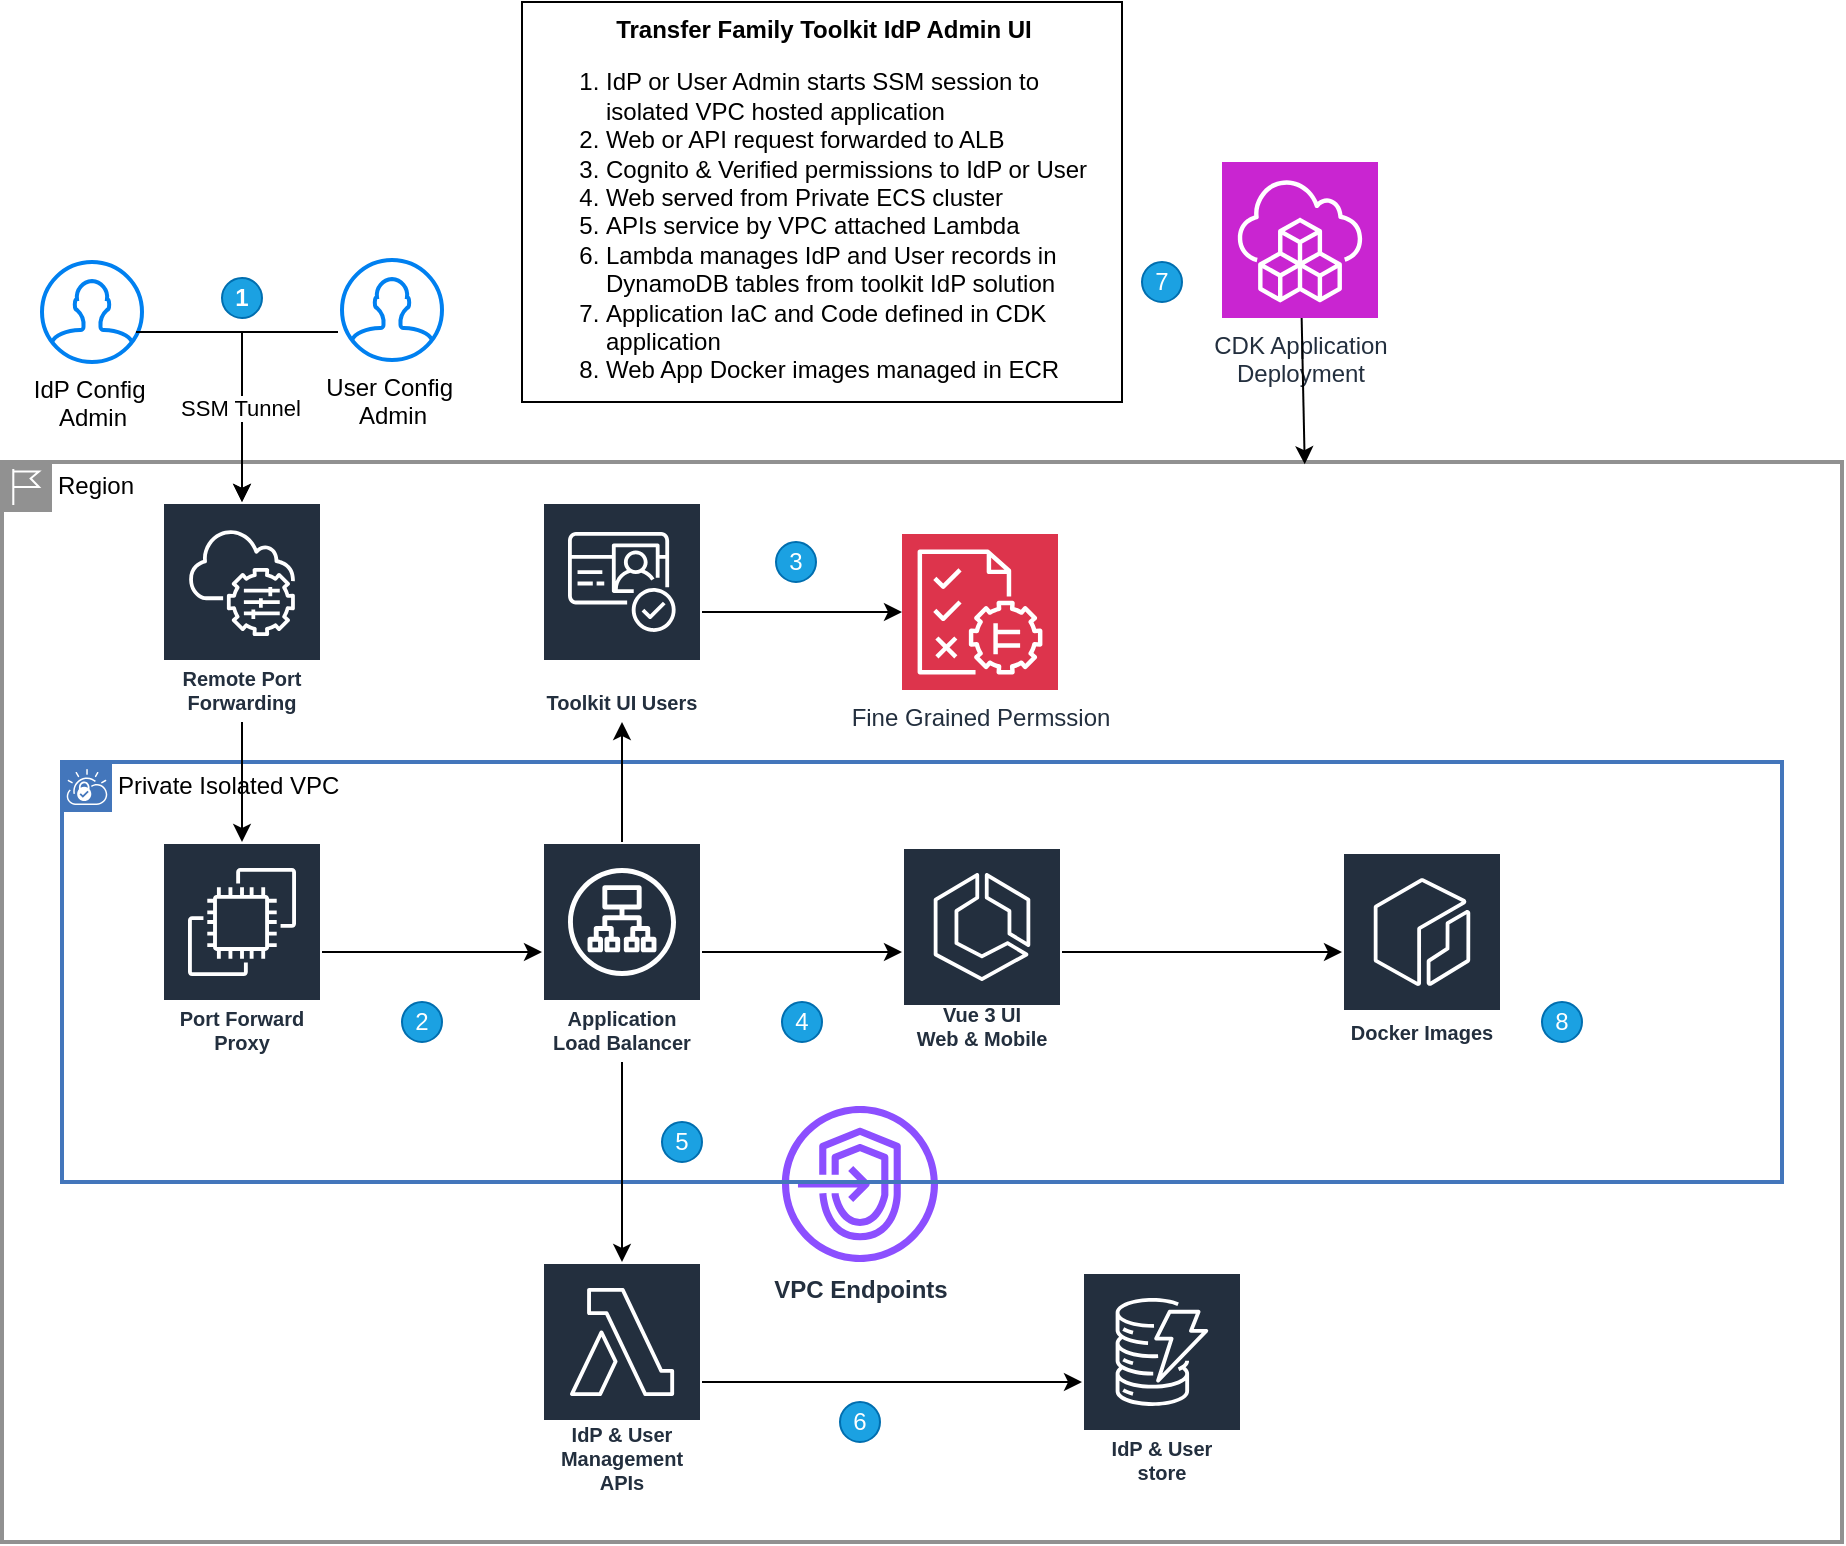 <mxfile version="25.0.2">
  <diagram name="Page-1" id="47QKecpFOoc9ZIiDRYx1">
    <mxGraphModel dx="1804" dy="1693" grid="1" gridSize="10" guides="1" tooltips="1" connect="1" arrows="1" fold="1" page="1" pageScale="1" pageWidth="850" pageHeight="1100" math="0" shadow="0">
      <root>
        <mxCell id="0" />
        <mxCell id="1" parent="0" />
        <mxCell id="RRX_TgVdpecDcxbN7_SD-1" value="Region" style="shape=mxgraph.ibm.box;prType=region;fontStyle=0;verticalAlign=top;align=left;spacingLeft=32;spacingTop=4;fillColor=none;rounded=0;whiteSpace=wrap;html=1;strokeColor=#919191;strokeWidth=2;dashed=0;container=1;spacing=-4;collapsible=0;expand=0;recursiveResize=0;" parent="1" vertex="1">
          <mxGeometry x="-200" y="10" width="920" height="540" as="geometry" />
        </mxCell>
        <mxCell id="RRX_TgVdpecDcxbN7_SD-7" value="IdP &amp;amp; User Management APIs" style="sketch=0;outlineConnect=0;fontColor=#232F3E;gradientColor=none;strokeColor=#ffffff;fillColor=#232F3E;dashed=0;verticalLabelPosition=middle;verticalAlign=bottom;align=center;html=1;whiteSpace=wrap;fontSize=10;fontStyle=1;spacing=3;shape=mxgraph.aws4.productIcon;prIcon=mxgraph.aws4.lambda;" parent="RRX_TgVdpecDcxbN7_SD-1" vertex="1">
          <mxGeometry x="270" y="400" width="80" height="120" as="geometry" />
        </mxCell>
        <mxCell id="RRX_TgVdpecDcxbN7_SD-8" value="IdP &amp;amp; User store" style="sketch=0;outlineConnect=0;fontColor=#232F3E;gradientColor=none;strokeColor=#ffffff;fillColor=#232F3E;dashed=0;verticalLabelPosition=middle;verticalAlign=bottom;align=center;html=1;whiteSpace=wrap;fontSize=10;fontStyle=1;spacing=3;shape=mxgraph.aws4.productIcon;prIcon=mxgraph.aws4.dynamodb;" parent="RRX_TgVdpecDcxbN7_SD-1" vertex="1">
          <mxGeometry x="540" y="405" width="80" height="110" as="geometry" />
        </mxCell>
        <mxCell id="RRX_TgVdpecDcxbN7_SD-12" value="" style="endArrow=classic;html=1;rounded=0;" parent="RRX_TgVdpecDcxbN7_SD-1" source="RRX_TgVdpecDcxbN7_SD-7" target="RRX_TgVdpecDcxbN7_SD-8" edge="1">
          <mxGeometry width="50" height="50" relative="1" as="geometry">
            <mxPoint x="650" y="300" as="sourcePoint" />
            <mxPoint x="700" y="250" as="targetPoint" />
          </mxGeometry>
        </mxCell>
        <mxCell id="RRX_TgVdpecDcxbN7_SD-16" value="Remote Port Forwarding" style="sketch=0;outlineConnect=0;fontColor=#232F3E;gradientColor=none;strokeColor=#ffffff;fillColor=#232F3E;dashed=0;verticalLabelPosition=middle;verticalAlign=bottom;align=center;html=1;whiteSpace=wrap;fontSize=10;fontStyle=1;spacing=3;shape=mxgraph.aws4.productIcon;prIcon=mxgraph.aws4.systems_manager;" parent="RRX_TgVdpecDcxbN7_SD-1" vertex="1">
          <mxGeometry x="80" y="20" width="80" height="110" as="geometry" />
        </mxCell>
        <mxCell id="RRX_TgVdpecDcxbN7_SD-24" value="Toolkit UI Users" style="sketch=0;outlineConnect=0;fontColor=#232F3E;gradientColor=none;strokeColor=#ffffff;fillColor=#232F3E;dashed=0;verticalLabelPosition=middle;verticalAlign=bottom;align=center;html=1;whiteSpace=wrap;fontSize=10;fontStyle=1;spacing=3;shape=mxgraph.aws4.productIcon;prIcon=mxgraph.aws4.cognito;" parent="RRX_TgVdpecDcxbN7_SD-1" vertex="1">
          <mxGeometry x="270" y="20" width="80" height="110" as="geometry" />
        </mxCell>
        <mxCell id="RRX_TgVdpecDcxbN7_SD-26" value="Fine Grained Permssion" style="sketch=0;points=[[0,0,0],[0.25,0,0],[0.5,0,0],[0.75,0,0],[1,0,0],[0,1,0],[0.25,1,0],[0.5,1,0],[0.75,1,0],[1,1,0],[0,0.25,0],[0,0.5,0],[0,0.75,0],[1,0.25,0],[1,0.5,0],[1,0.75,0]];outlineConnect=0;fontColor=#232F3E;fillColor=#DD344C;strokeColor=#ffffff;dashed=0;verticalLabelPosition=bottom;verticalAlign=top;align=center;html=1;fontSize=12;fontStyle=0;aspect=fixed;shape=mxgraph.aws4.resourceIcon;resIcon=mxgraph.aws4.verified_permissions;" parent="RRX_TgVdpecDcxbN7_SD-1" vertex="1">
          <mxGeometry x="450" y="36" width="78" height="78" as="geometry" />
        </mxCell>
        <mxCell id="RRX_TgVdpecDcxbN7_SD-28" value="" style="endArrow=classic;html=1;rounded=0;" parent="RRX_TgVdpecDcxbN7_SD-1" source="RRX_TgVdpecDcxbN7_SD-24" target="RRX_TgVdpecDcxbN7_SD-26" edge="1">
          <mxGeometry width="50" height="50" relative="1" as="geometry">
            <mxPoint x="650" y="350" as="sourcePoint" />
            <mxPoint x="700" y="300" as="targetPoint" />
          </mxGeometry>
        </mxCell>
        <mxCell id="RRX_TgVdpecDcxbN7_SD-33" value="6" style="ellipse;whiteSpace=wrap;html=1;aspect=fixed;fillColor=#1ba1e2;fontColor=#ffffff;strokeColor=#006EAF;" parent="RRX_TgVdpecDcxbN7_SD-1" vertex="1">
          <mxGeometry x="419" y="470" width="20" height="20" as="geometry" />
        </mxCell>
        <mxCell id="RRX_TgVdpecDcxbN7_SD-15" value="&lt;b&gt;VPC Endpoints&lt;/b&gt;" style="sketch=0;outlineConnect=0;fontColor=#232F3E;gradientColor=none;fillColor=#8C4FFF;strokeColor=none;dashed=0;verticalLabelPosition=bottom;verticalAlign=top;align=center;html=1;fontSize=12;fontStyle=0;aspect=fixed;pointerEvents=1;shape=mxgraph.aws4.endpoints;" parent="RRX_TgVdpecDcxbN7_SD-1" vertex="1">
          <mxGeometry x="390" y="322" width="78" height="78" as="geometry" />
        </mxCell>
        <mxCell id="RRX_TgVdpecDcxbN7_SD-34" value="3" style="ellipse;whiteSpace=wrap;html=1;aspect=fixed;fillColor=#1ba1e2;fontColor=#ffffff;strokeColor=#006EAF;" parent="RRX_TgVdpecDcxbN7_SD-1" vertex="1">
          <mxGeometry x="387" y="40" width="20" height="20" as="geometry" />
        </mxCell>
        <mxCell id="RRX_TgVdpecDcxbN7_SD-3" value="Private Isolated VPC" style="shape=mxgraph.ibm.box;prType=vpc;fontStyle=0;verticalAlign=top;align=left;spacingLeft=32;spacingTop=4;fillColor=none;rounded=0;whiteSpace=wrap;html=1;strokeColor=#4376BB;strokeWidth=2;dashed=0;container=1;spacing=-4;collapsible=0;expand=0;recursiveResize=0;" parent="1" vertex="1">
          <mxGeometry x="-170" y="160" width="860" height="210" as="geometry" />
        </mxCell>
        <mxCell id="RRX_TgVdpecDcxbN7_SD-4" value="Port Forward Proxy" style="sketch=0;outlineConnect=0;fontColor=#232F3E;gradientColor=none;strokeColor=#ffffff;fillColor=#232F3E;dashed=0;verticalLabelPosition=middle;verticalAlign=bottom;align=center;html=1;whiteSpace=wrap;fontSize=10;fontStyle=1;spacing=3;shape=mxgraph.aws4.productIcon;prIcon=mxgraph.aws4.ec2;" parent="RRX_TgVdpecDcxbN7_SD-3" vertex="1">
          <mxGeometry x="50" y="40" width="80" height="110" as="geometry" />
        </mxCell>
        <mxCell id="RRX_TgVdpecDcxbN7_SD-5" value="Vue 3 UI&lt;br&gt;Web &amp;amp; Mobile" style="sketch=0;outlineConnect=0;fontColor=#232F3E;gradientColor=none;strokeColor=#ffffff;fillColor=#232F3E;dashed=0;verticalLabelPosition=middle;verticalAlign=bottom;align=center;html=1;whiteSpace=wrap;fontSize=10;fontStyle=1;spacing=3;shape=mxgraph.aws4.productIcon;prIcon=mxgraph.aws4.ecs;" parent="RRX_TgVdpecDcxbN7_SD-3" vertex="1">
          <mxGeometry x="420" y="42.5" width="80" height="105" as="geometry" />
        </mxCell>
        <mxCell id="RRX_TgVdpecDcxbN7_SD-6" value="Application Load Balancer" style="sketch=0;outlineConnect=0;fontColor=#232F3E;gradientColor=none;strokeColor=#ffffff;fillColor=#232F3E;dashed=0;verticalLabelPosition=middle;verticalAlign=bottom;align=center;html=1;whiteSpace=wrap;fontSize=10;fontStyle=1;spacing=3;shape=mxgraph.aws4.productIcon;prIcon=mxgraph.aws4.application_load_balancer;" parent="RRX_TgVdpecDcxbN7_SD-3" vertex="1">
          <mxGeometry x="240" y="40" width="80" height="110" as="geometry" />
        </mxCell>
        <mxCell id="RRX_TgVdpecDcxbN7_SD-9" value="" style="endArrow=classic;html=1;rounded=0;" parent="RRX_TgVdpecDcxbN7_SD-3" source="RRX_TgVdpecDcxbN7_SD-4" target="RRX_TgVdpecDcxbN7_SD-6" edge="1">
          <mxGeometry width="50" height="50" relative="1" as="geometry">
            <mxPoint x="620" y="260" as="sourcePoint" />
            <mxPoint x="670" y="210" as="targetPoint" />
          </mxGeometry>
        </mxCell>
        <mxCell id="RRX_TgVdpecDcxbN7_SD-10" value="" style="endArrow=classic;html=1;rounded=0;" parent="RRX_TgVdpecDcxbN7_SD-3" source="RRX_TgVdpecDcxbN7_SD-6" target="RRX_TgVdpecDcxbN7_SD-5" edge="1">
          <mxGeometry width="50" height="50" relative="1" as="geometry">
            <mxPoint x="620" y="260" as="sourcePoint" />
            <mxPoint x="670" y="210" as="targetPoint" />
          </mxGeometry>
        </mxCell>
        <mxCell id="RRX_TgVdpecDcxbN7_SD-13" value="Docker Images" style="sketch=0;outlineConnect=0;fontColor=#232F3E;gradientColor=none;strokeColor=#ffffff;fillColor=#232F3E;dashed=0;verticalLabelPosition=middle;verticalAlign=bottom;align=center;html=1;whiteSpace=wrap;fontSize=10;fontStyle=1;spacing=3;shape=mxgraph.aws4.productIcon;prIcon=mxgraph.aws4.ecr;" parent="RRX_TgVdpecDcxbN7_SD-3" vertex="1">
          <mxGeometry x="640" y="45" width="80" height="100" as="geometry" />
        </mxCell>
        <mxCell id="RRX_TgVdpecDcxbN7_SD-14" value="" style="endArrow=classic;html=1;rounded=0;" parent="RRX_TgVdpecDcxbN7_SD-3" source="RRX_TgVdpecDcxbN7_SD-5" target="RRX_TgVdpecDcxbN7_SD-13" edge="1">
          <mxGeometry width="50" height="50" relative="1" as="geometry">
            <mxPoint x="620" y="260" as="sourcePoint" />
            <mxPoint x="670" y="210" as="targetPoint" />
          </mxGeometry>
        </mxCell>
        <mxCell id="RRX_TgVdpecDcxbN7_SD-30" value="2" style="ellipse;whiteSpace=wrap;html=1;aspect=fixed;fillColor=#1ba1e2;fontColor=#ffffff;strokeColor=#006EAF;" parent="RRX_TgVdpecDcxbN7_SD-3" vertex="1">
          <mxGeometry x="170" y="120" width="20" height="20" as="geometry" />
        </mxCell>
        <mxCell id="RRX_TgVdpecDcxbN7_SD-31" value="4" style="ellipse;whiteSpace=wrap;html=1;aspect=fixed;fillColor=#1ba1e2;fontColor=#ffffff;strokeColor=#006EAF;" parent="RRX_TgVdpecDcxbN7_SD-3" vertex="1">
          <mxGeometry x="360" y="120" width="20" height="20" as="geometry" />
        </mxCell>
        <mxCell id="RRX_TgVdpecDcxbN7_SD-32" value="5" style="ellipse;whiteSpace=wrap;html=1;aspect=fixed;fillColor=#1ba1e2;fontColor=#ffffff;strokeColor=#006EAF;" parent="RRX_TgVdpecDcxbN7_SD-3" vertex="1">
          <mxGeometry x="300" y="180" width="20" height="20" as="geometry" />
        </mxCell>
        <mxCell id="RRX_TgVdpecDcxbN7_SD-36" value="8" style="ellipse;whiteSpace=wrap;html=1;aspect=fixed;fillColor=#1ba1e2;fontColor=#ffffff;strokeColor=#006EAF;" parent="RRX_TgVdpecDcxbN7_SD-3" vertex="1">
          <mxGeometry x="740" y="120" width="20" height="20" as="geometry" />
        </mxCell>
        <mxCell id="RRX_TgVdpecDcxbN7_SD-11" value="" style="endArrow=classic;html=1;rounded=0;" parent="1" source="RRX_TgVdpecDcxbN7_SD-6" target="RRX_TgVdpecDcxbN7_SD-7" edge="1">
          <mxGeometry width="50" height="50" relative="1" as="geometry">
            <mxPoint x="450" y="420" as="sourcePoint" />
            <mxPoint x="500" y="370" as="targetPoint" />
          </mxGeometry>
        </mxCell>
        <mxCell id="RRX_TgVdpecDcxbN7_SD-17" value="" style="endArrow=classic;html=1;rounded=0;" parent="1" source="RRX_TgVdpecDcxbN7_SD-16" target="RRX_TgVdpecDcxbN7_SD-4" edge="1">
          <mxGeometry width="50" height="50" relative="1" as="geometry">
            <mxPoint x="450" y="280" as="sourcePoint" />
            <mxPoint x="500" y="230" as="targetPoint" />
          </mxGeometry>
        </mxCell>
        <mxCell id="RRX_TgVdpecDcxbN7_SD-18" value="IdP Config&amp;nbsp;&lt;div&gt;Admin&lt;/div&gt;" style="html=1;verticalLabelPosition=bottom;align=center;labelBackgroundColor=#ffffff;verticalAlign=top;strokeWidth=2;strokeColor=#0080F0;shadow=0;dashed=0;shape=mxgraph.ios7.icons.user;" parent="1" vertex="1">
          <mxGeometry x="-180" y="-90" width="50" height="50" as="geometry" />
        </mxCell>
        <mxCell id="RRX_TgVdpecDcxbN7_SD-19" value="User Config&amp;nbsp;&lt;div&gt;Admin&lt;/div&gt;" style="html=1;verticalLabelPosition=bottom;align=center;labelBackgroundColor=#ffffff;verticalAlign=top;strokeWidth=2;strokeColor=#0080F0;shadow=0;dashed=0;shape=mxgraph.ios7.icons.user;" parent="1" vertex="1">
          <mxGeometry x="-30" y="-91" width="50" height="50" as="geometry" />
        </mxCell>
        <mxCell id="RRX_TgVdpecDcxbN7_SD-20" value="" style="endArrow=classic;html=1;rounded=0;exitX=-0.04;exitY=0.72;exitDx=0;exitDy=0;exitPerimeter=0;edgeStyle=orthogonalEdgeStyle;" parent="1" source="RRX_TgVdpecDcxbN7_SD-19" target="RRX_TgVdpecDcxbN7_SD-16" edge="1">
          <mxGeometry width="50" height="50" relative="1" as="geometry">
            <mxPoint x="450" y="470" as="sourcePoint" />
            <mxPoint x="500" y="420" as="targetPoint" />
          </mxGeometry>
        </mxCell>
        <mxCell id="RRX_TgVdpecDcxbN7_SD-21" value="" style="endArrow=classic;html=1;rounded=0;exitX=0.94;exitY=0.7;exitDx=0;exitDy=0;exitPerimeter=0;edgeStyle=orthogonalEdgeStyle;" parent="1" source="RRX_TgVdpecDcxbN7_SD-18" target="RRX_TgVdpecDcxbN7_SD-16" edge="1">
          <mxGeometry width="50" height="50" relative="1" as="geometry">
            <mxPoint x="450" y="470" as="sourcePoint" />
            <mxPoint x="500" y="420" as="targetPoint" />
          </mxGeometry>
        </mxCell>
        <mxCell id="RRX_TgVdpecDcxbN7_SD-41" value="SSM Tunnel" style="edgeLabel;html=1;align=center;verticalAlign=middle;resizable=0;points=[];" parent="RRX_TgVdpecDcxbN7_SD-21" vertex="1" connectable="0">
          <mxGeometry x="0.319" y="-1" relative="1" as="geometry">
            <mxPoint as="offset" />
          </mxGeometry>
        </mxCell>
        <mxCell id="RRX_TgVdpecDcxbN7_SD-22" value="CDK Application&lt;div&gt;Deployment&lt;/div&gt;" style="sketch=0;points=[[0,0,0],[0.25,0,0],[0.5,0,0],[0.75,0,0],[1,0,0],[0,1,0],[0.25,1,0],[0.5,1,0],[0.75,1,0],[1,1,0],[0,0.25,0],[0,0.5,0],[0,0.75,0],[1,0.25,0],[1,0.5,0],[1,0.75,0]];outlineConnect=0;fontColor=#232F3E;fillColor=#C925D1;strokeColor=#ffffff;dashed=0;verticalLabelPosition=bottom;verticalAlign=top;align=center;html=1;fontSize=12;fontStyle=0;aspect=fixed;shape=mxgraph.aws4.resourceIcon;resIcon=mxgraph.aws4.cloud_development_kit;" parent="1" vertex="1">
          <mxGeometry x="410" y="-140" width="78" height="78" as="geometry" />
        </mxCell>
        <mxCell id="RRX_TgVdpecDcxbN7_SD-23" value="" style="endArrow=classic;html=1;rounded=0;entryX=0.708;entryY=0.002;entryDx=0;entryDy=0;entryPerimeter=0;" parent="1" source="RRX_TgVdpecDcxbN7_SD-22" target="RRX_TgVdpecDcxbN7_SD-1" edge="1">
          <mxGeometry width="50" height="50" relative="1" as="geometry">
            <mxPoint x="450" y="470" as="sourcePoint" />
            <mxPoint x="721" y="228" as="targetPoint" />
          </mxGeometry>
        </mxCell>
        <mxCell id="RRX_TgVdpecDcxbN7_SD-27" value="" style="endArrow=classic;html=1;rounded=0;" parent="1" source="RRX_TgVdpecDcxbN7_SD-6" target="RRX_TgVdpecDcxbN7_SD-24" edge="1">
          <mxGeometry width="50" height="50" relative="1" as="geometry">
            <mxPoint x="450" y="360" as="sourcePoint" />
            <mxPoint x="500" y="310" as="targetPoint" />
          </mxGeometry>
        </mxCell>
        <mxCell id="RRX_TgVdpecDcxbN7_SD-29" value="&lt;b&gt;1&lt;/b&gt;" style="ellipse;whiteSpace=wrap;html=1;aspect=fixed;fillColor=#1ba1e2;fontColor=#ffffff;strokeColor=#006EAF;" parent="1" vertex="1">
          <mxGeometry x="-90" y="-82" width="20" height="20" as="geometry" />
        </mxCell>
        <mxCell id="RRX_TgVdpecDcxbN7_SD-35" value="7" style="ellipse;whiteSpace=wrap;html=1;aspect=fixed;fillColor=#1ba1e2;fontColor=#ffffff;strokeColor=#006EAF;" parent="1" vertex="1">
          <mxGeometry x="370" y="-90" width="20" height="20" as="geometry" />
        </mxCell>
        <mxCell id="RRX_TgVdpecDcxbN7_SD-40" value="&lt;div style=&quot;text-align: center;&quot;&gt;&lt;b&gt;Transfer Family Toolkit IdP Admin UI&lt;/b&gt;&lt;/div&gt;&lt;ol&gt;&lt;li&gt;IdP or User Admin starts SSM session to isolated VPC hosted application&lt;/li&gt;&lt;li&gt;Web or API request forwarded to ALB&lt;/li&gt;&lt;li&gt;Cognito &amp;amp; Verified permissions to IdP or User&lt;/li&gt;&lt;li&gt;Web served from Private ECS cluster&lt;/li&gt;&lt;li&gt;APIs service by VPC attached Lambda&lt;/li&gt;&lt;li&gt;Lambda manages IdP and User records in DynamoDB tables from toolkit IdP solution&lt;/li&gt;&lt;li&gt;Application IaC and Code defined in CDK application&lt;/li&gt;&lt;li&gt;Web App Docker images managed in ECR&lt;/li&gt;&lt;/ol&gt;" style="rounded=0;whiteSpace=wrap;html=1;align=left;verticalAlign=top;" parent="1" vertex="1">
          <mxGeometry x="60" y="-220" width="300" height="200" as="geometry" />
        </mxCell>
      </root>
    </mxGraphModel>
  </diagram>
</mxfile>
